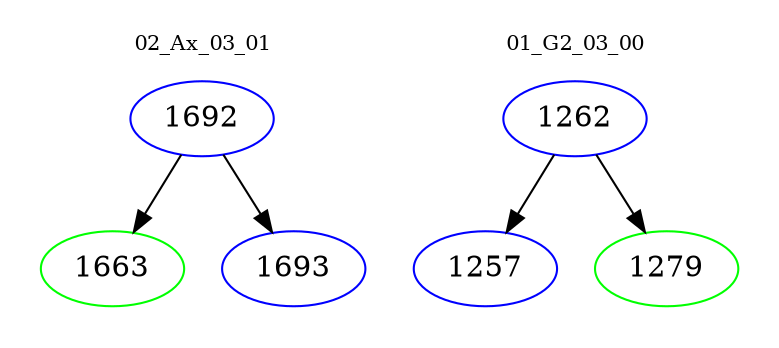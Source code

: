 digraph{
subgraph cluster_0 {
color = white
label = "02_Ax_03_01";
fontsize=10;
T0_1692 [label="1692", color="blue"]
T0_1692 -> T0_1663 [color="black"]
T0_1663 [label="1663", color="green"]
T0_1692 -> T0_1693 [color="black"]
T0_1693 [label="1693", color="blue"]
}
subgraph cluster_1 {
color = white
label = "01_G2_03_00";
fontsize=10;
T1_1262 [label="1262", color="blue"]
T1_1262 -> T1_1257 [color="black"]
T1_1257 [label="1257", color="blue"]
T1_1262 -> T1_1279 [color="black"]
T1_1279 [label="1279", color="green"]
}
}
